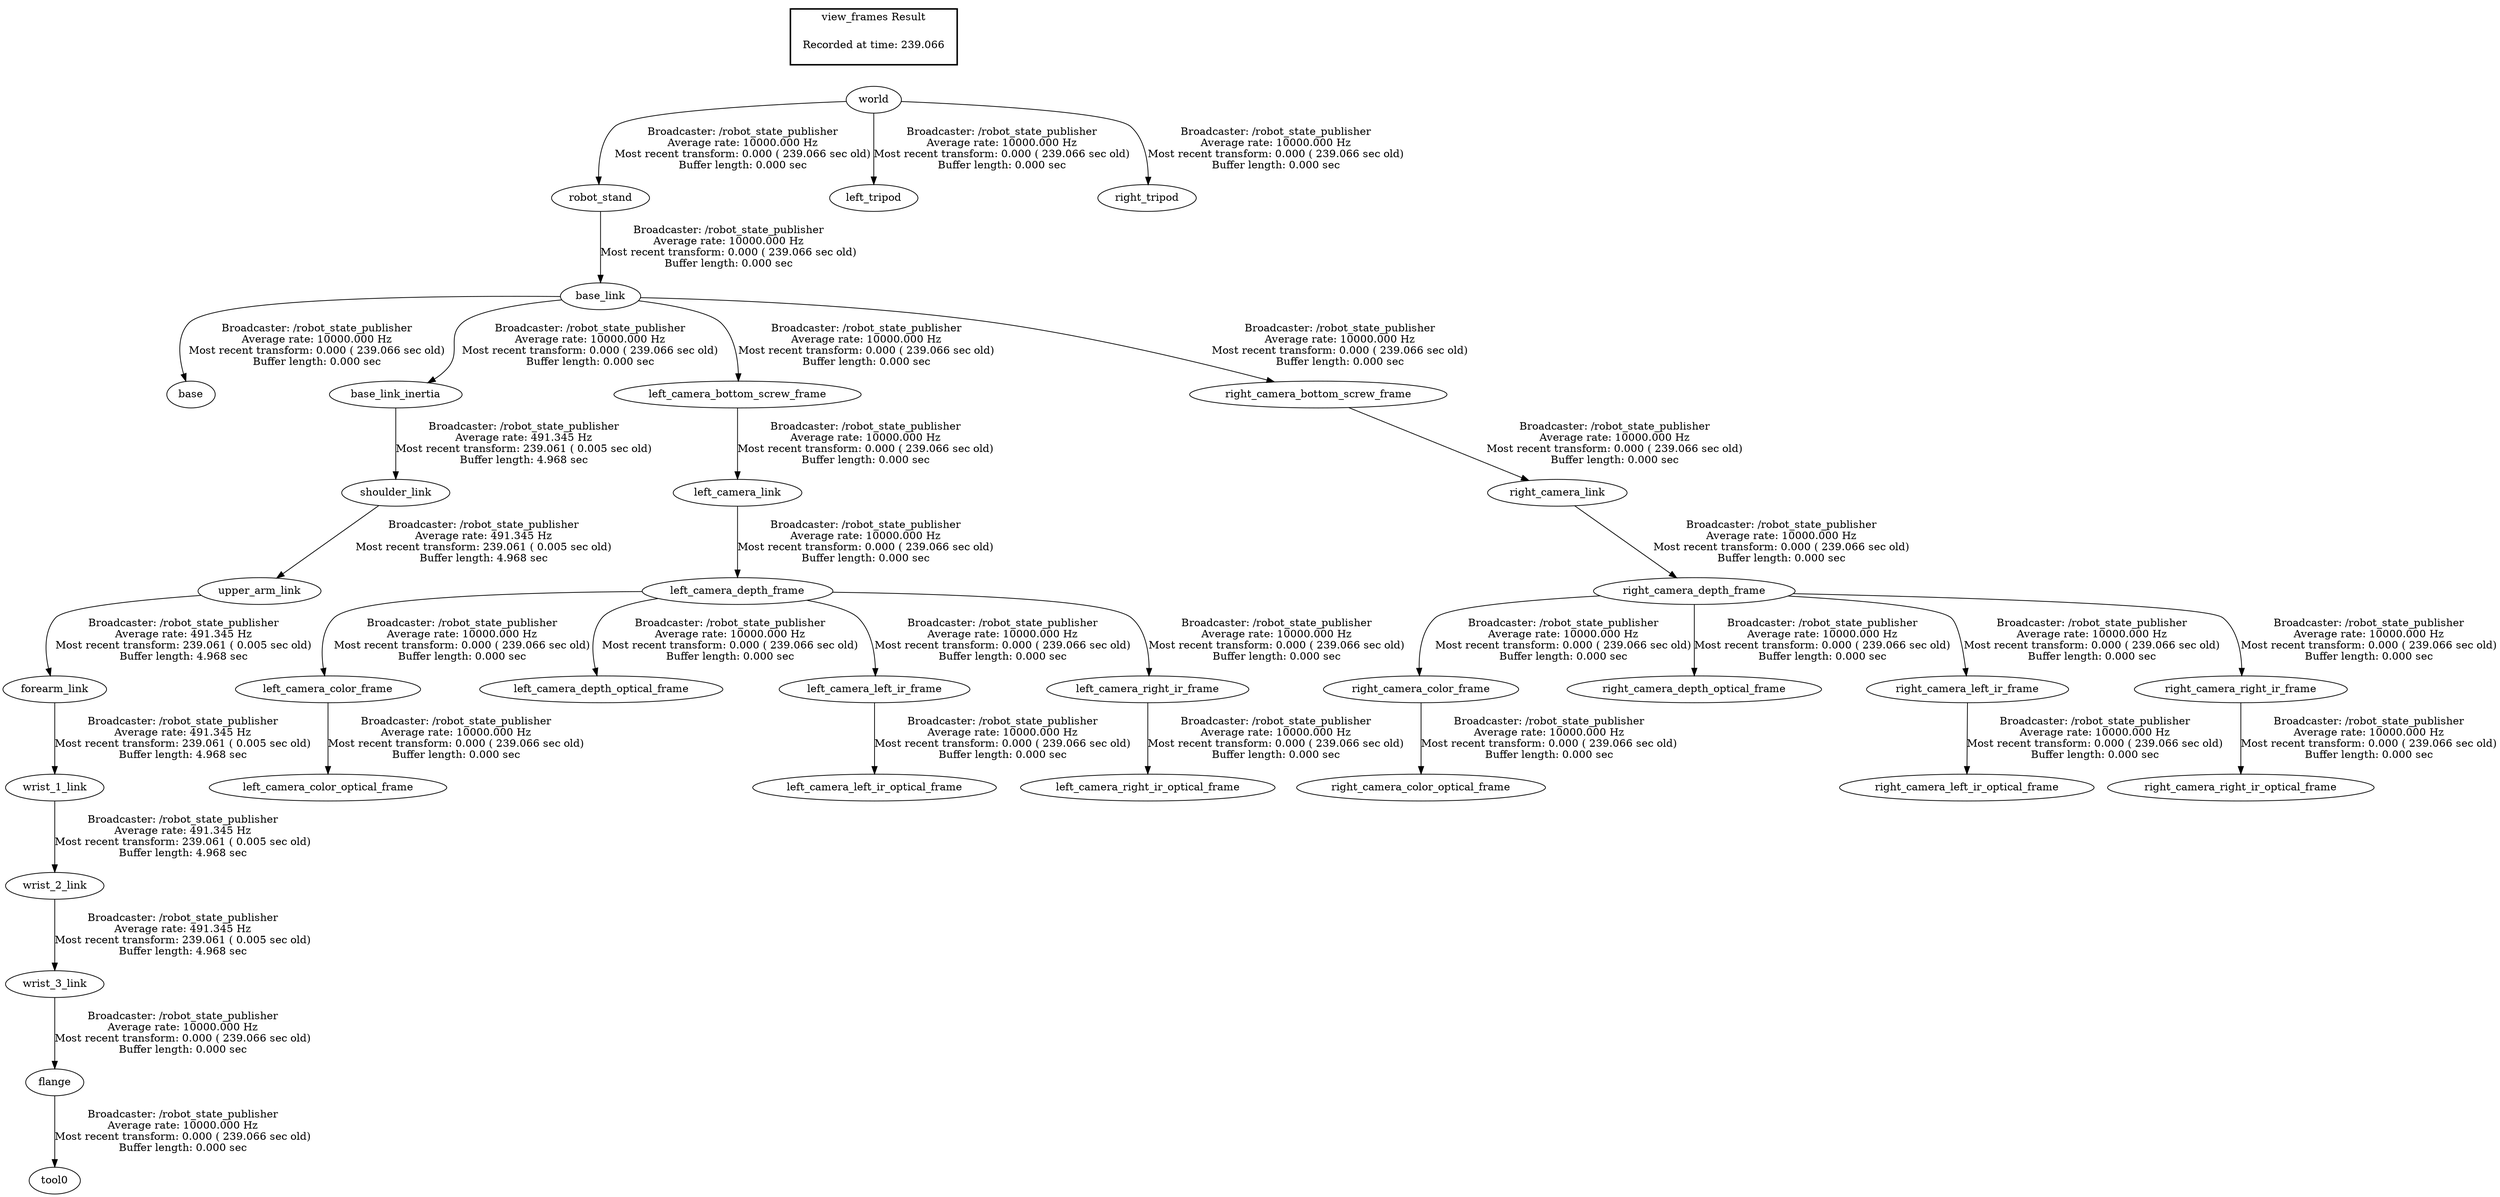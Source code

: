 digraph G {
"base_link" -> "base"[label="Broadcaster: /robot_state_publisher\nAverage rate: 10000.000 Hz\nMost recent transform: 0.000 ( 239.066 sec old)\nBuffer length: 0.000 sec\n"];
"robot_stand" -> "base_link"[label="Broadcaster: /robot_state_publisher\nAverage rate: 10000.000 Hz\nMost recent transform: 0.000 ( 239.066 sec old)\nBuffer length: 0.000 sec\n"];
"base_link" -> "base_link_inertia"[label="Broadcaster: /robot_state_publisher\nAverage rate: 10000.000 Hz\nMost recent transform: 0.000 ( 239.066 sec old)\nBuffer length: 0.000 sec\n"];
"flange" -> "tool0"[label="Broadcaster: /robot_state_publisher\nAverage rate: 10000.000 Hz\nMost recent transform: 0.000 ( 239.066 sec old)\nBuffer length: 0.000 sec\n"];
"wrist_3_link" -> "flange"[label="Broadcaster: /robot_state_publisher\nAverage rate: 10000.000 Hz\nMost recent transform: 0.000 ( 239.066 sec old)\nBuffer length: 0.000 sec\n"];
"left_camera_depth_frame" -> "left_camera_color_frame"[label="Broadcaster: /robot_state_publisher\nAverage rate: 10000.000 Hz\nMost recent transform: 0.000 ( 239.066 sec old)\nBuffer length: 0.000 sec\n"];
"left_camera_link" -> "left_camera_depth_frame"[label="Broadcaster: /robot_state_publisher\nAverage rate: 10000.000 Hz\nMost recent transform: 0.000 ( 239.066 sec old)\nBuffer length: 0.000 sec\n"];
"left_camera_color_frame" -> "left_camera_color_optical_frame"[label="Broadcaster: /robot_state_publisher\nAverage rate: 10000.000 Hz\nMost recent transform: 0.000 ( 239.066 sec old)\nBuffer length: 0.000 sec\n"];
"left_camera_bottom_screw_frame" -> "left_camera_link"[label="Broadcaster: /robot_state_publisher\nAverage rate: 10000.000 Hz\nMost recent transform: 0.000 ( 239.066 sec old)\nBuffer length: 0.000 sec\n"];
"left_camera_depth_frame" -> "left_camera_depth_optical_frame"[label="Broadcaster: /robot_state_publisher\nAverage rate: 10000.000 Hz\nMost recent transform: 0.000 ( 239.066 sec old)\nBuffer length: 0.000 sec\n"];
"base_link" -> "left_camera_bottom_screw_frame"[label="Broadcaster: /robot_state_publisher\nAverage rate: 10000.000 Hz\nMost recent transform: 0.000 ( 239.066 sec old)\nBuffer length: 0.000 sec\n"];
"left_camera_depth_frame" -> "left_camera_left_ir_frame"[label="Broadcaster: /robot_state_publisher\nAverage rate: 10000.000 Hz\nMost recent transform: 0.000 ( 239.066 sec old)\nBuffer length: 0.000 sec\n"];
"left_camera_left_ir_frame" -> "left_camera_left_ir_optical_frame"[label="Broadcaster: /robot_state_publisher\nAverage rate: 10000.000 Hz\nMost recent transform: 0.000 ( 239.066 sec old)\nBuffer length: 0.000 sec\n"];
"left_camera_depth_frame" -> "left_camera_right_ir_frame"[label="Broadcaster: /robot_state_publisher\nAverage rate: 10000.000 Hz\nMost recent transform: 0.000 ( 239.066 sec old)\nBuffer length: 0.000 sec\n"];
"left_camera_right_ir_frame" -> "left_camera_right_ir_optical_frame"[label="Broadcaster: /robot_state_publisher\nAverage rate: 10000.000 Hz\nMost recent transform: 0.000 ( 239.066 sec old)\nBuffer length: 0.000 sec\n"];
"right_camera_depth_frame" -> "right_camera_color_frame"[label="Broadcaster: /robot_state_publisher\nAverage rate: 10000.000 Hz\nMost recent transform: 0.000 ( 239.066 sec old)\nBuffer length: 0.000 sec\n"];
"right_camera_link" -> "right_camera_depth_frame"[label="Broadcaster: /robot_state_publisher\nAverage rate: 10000.000 Hz\nMost recent transform: 0.000 ( 239.066 sec old)\nBuffer length: 0.000 sec\n"];
"right_camera_color_frame" -> "right_camera_color_optical_frame"[label="Broadcaster: /robot_state_publisher\nAverage rate: 10000.000 Hz\nMost recent transform: 0.000 ( 239.066 sec old)\nBuffer length: 0.000 sec\n"];
"right_camera_bottom_screw_frame" -> "right_camera_link"[label="Broadcaster: /robot_state_publisher\nAverage rate: 10000.000 Hz\nMost recent transform: 0.000 ( 239.066 sec old)\nBuffer length: 0.000 sec\n"];
"right_camera_depth_frame" -> "right_camera_depth_optical_frame"[label="Broadcaster: /robot_state_publisher\nAverage rate: 10000.000 Hz\nMost recent transform: 0.000 ( 239.066 sec old)\nBuffer length: 0.000 sec\n"];
"base_link" -> "right_camera_bottom_screw_frame"[label="Broadcaster: /robot_state_publisher\nAverage rate: 10000.000 Hz\nMost recent transform: 0.000 ( 239.066 sec old)\nBuffer length: 0.000 sec\n"];
"right_camera_depth_frame" -> "right_camera_left_ir_frame"[label="Broadcaster: /robot_state_publisher\nAverage rate: 10000.000 Hz\nMost recent transform: 0.000 ( 239.066 sec old)\nBuffer length: 0.000 sec\n"];
"right_camera_left_ir_frame" -> "right_camera_left_ir_optical_frame"[label="Broadcaster: /robot_state_publisher\nAverage rate: 10000.000 Hz\nMost recent transform: 0.000 ( 239.066 sec old)\nBuffer length: 0.000 sec\n"];
"right_camera_depth_frame" -> "right_camera_right_ir_frame"[label="Broadcaster: /robot_state_publisher\nAverage rate: 10000.000 Hz\nMost recent transform: 0.000 ( 239.066 sec old)\nBuffer length: 0.000 sec\n"];
"right_camera_right_ir_frame" -> "right_camera_right_ir_optical_frame"[label="Broadcaster: /robot_state_publisher\nAverage rate: 10000.000 Hz\nMost recent transform: 0.000 ( 239.066 sec old)\nBuffer length: 0.000 sec\n"];
"world" -> "robot_stand"[label="Broadcaster: /robot_state_publisher\nAverage rate: 10000.000 Hz\nMost recent transform: 0.000 ( 239.066 sec old)\nBuffer length: 0.000 sec\n"];
"world" -> "left_tripod"[label="Broadcaster: /robot_state_publisher\nAverage rate: 10000.000 Hz\nMost recent transform: 0.000 ( 239.066 sec old)\nBuffer length: 0.000 sec\n"];
"world" -> "right_tripod"[label="Broadcaster: /robot_state_publisher\nAverage rate: 10000.000 Hz\nMost recent transform: 0.000 ( 239.066 sec old)\nBuffer length: 0.000 sec\n"];
"wrist_2_link" -> "wrist_3_link"[label="Broadcaster: /robot_state_publisher\nAverage rate: 491.345 Hz\nMost recent transform: 239.061 ( 0.005 sec old)\nBuffer length: 4.968 sec\n"];
"upper_arm_link" -> "forearm_link"[label="Broadcaster: /robot_state_publisher\nAverage rate: 491.345 Hz\nMost recent transform: 239.061 ( 0.005 sec old)\nBuffer length: 4.968 sec\n"];
"shoulder_link" -> "upper_arm_link"[label="Broadcaster: /robot_state_publisher\nAverage rate: 491.345 Hz\nMost recent transform: 239.061 ( 0.005 sec old)\nBuffer length: 4.968 sec\n"];
"base_link_inertia" -> "shoulder_link"[label="Broadcaster: /robot_state_publisher\nAverage rate: 491.345 Hz\nMost recent transform: 239.061 ( 0.005 sec old)\nBuffer length: 4.968 sec\n"];
"forearm_link" -> "wrist_1_link"[label="Broadcaster: /robot_state_publisher\nAverage rate: 491.345 Hz\nMost recent transform: 239.061 ( 0.005 sec old)\nBuffer length: 4.968 sec\n"];
"wrist_1_link" -> "wrist_2_link"[label="Broadcaster: /robot_state_publisher\nAverage rate: 491.345 Hz\nMost recent transform: 239.061 ( 0.005 sec old)\nBuffer length: 4.968 sec\n"];
edge [style=invis];
 subgraph cluster_legend { style=bold; color=black; label ="view_frames Result";
"Recorded at time: 239.066"[ shape=plaintext ] ;
 }->"world";
}